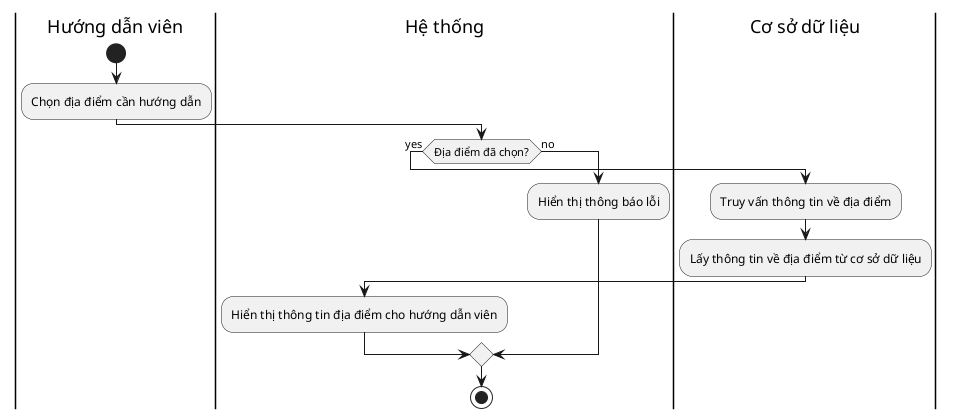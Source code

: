 @startuml guideLocationInfo_activity_diagram
|Hướng dẫn viên|
start
:Chọn địa điểm cần hướng dẫn;
|Hệ thống|
if (Địa điểm đã chọn?) then (yes)
  |Cơ sở dữ liệu|
  :Truy vấn thông tin về địa điểm;
  :Lấy thông tin về địa điểm từ cơ sở dữ liệu;
  |Hệ thống|
  :Hiển thị thông tin địa điểm cho hướng dẫn viên;
else (no)
  :Hiển thị thông báo lỗi;
endif

stop
@enduml
